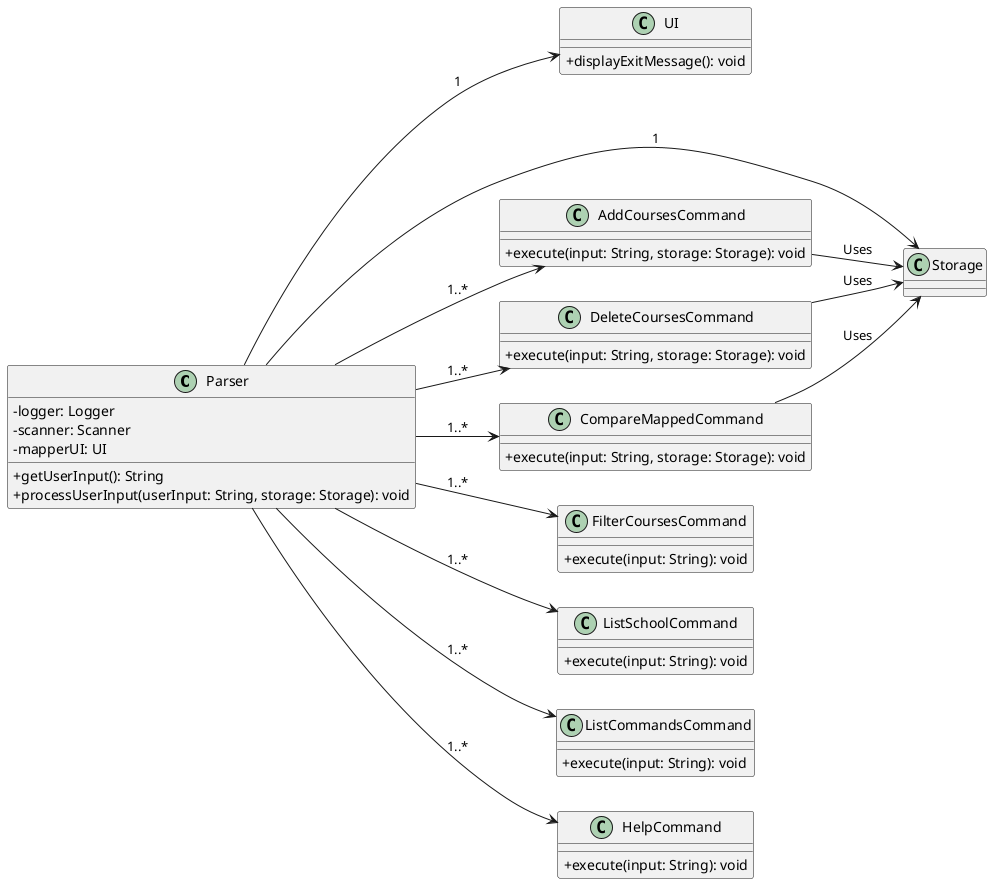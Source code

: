 @startuml
skinparam classAttributeIconSize 0
left to right direction

class Parser {
  - logger: Logger
  - scanner: Scanner
  - mapperUI: UI
  + getUserInput(): String
  + processUserInput(userInput: String, storage: Storage): void
}

class UI {
  + displayExitMessage(): void
}

class Storage

class AddCoursesCommand {
  + execute(input: String, storage: Storage): void
}

class DeleteCoursesCommand {
  + execute(input: String, storage: Storage): void
}

class CompareMappedCommand {
  + execute(input: String, storage: Storage): void
}

class FilterCoursesCommand {
  + execute(input: String): void
}

class ListSchoolCommand {
  + execute(input: String): void
}

class ListCommandsCommand {
  + execute(input: String): void
}

class HelpCommand {
  + execute(input: String): void
}

Parser --> UI : "1"
Parser --> Storage : "1"
Parser --> AddCoursesCommand : "1..*"
Parser --> DeleteCoursesCommand : "1..*"
Parser --> CompareMappedCommand : "1..*"
Parser --> FilterCoursesCommand : "1..*"
Parser --> ListSchoolCommand : "1..*"
Parser --> ListCommandsCommand : "1..*"
Parser --> HelpCommand : "1..*"

AddCoursesCommand --> Storage : "Uses"
DeleteCoursesCommand --> Storage : "Uses"
CompareMappedCommand --> Storage : "Uses"

@enduml
